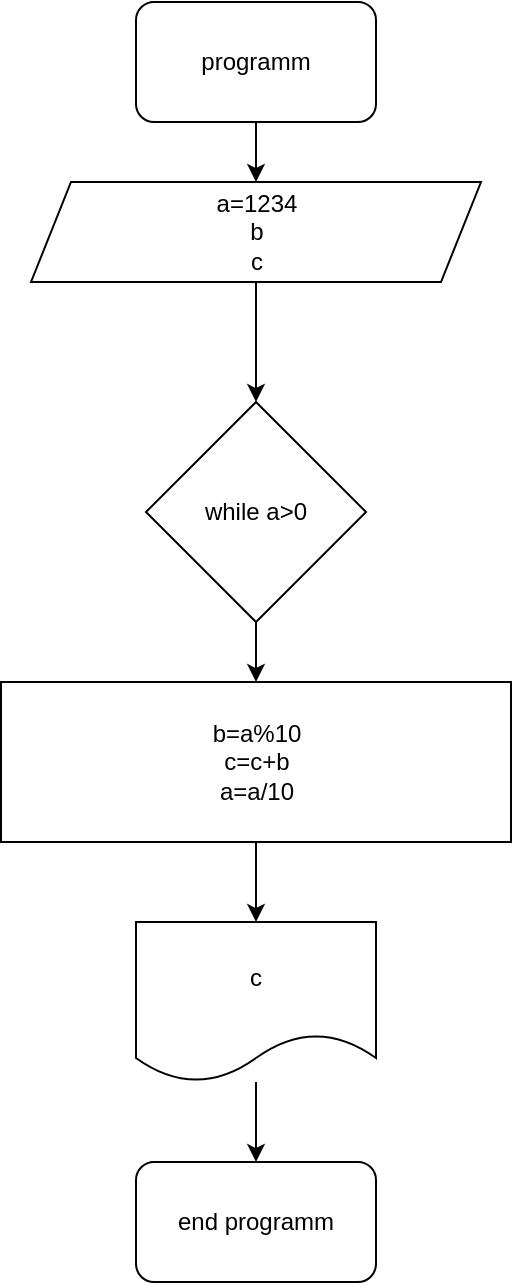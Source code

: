<mxfile version="15.0.2" type="device"><diagram id="5iyFnLn8VRFV93TvKcLz" name="Page-1"><mxGraphModel dx="1240" dy="643" grid="1" gridSize="10" guides="1" tooltips="1" connect="1" arrows="1" fold="1" page="1" pageScale="1" pageWidth="827" pageHeight="1169" math="0" shadow="0"><root><mxCell id="0"/><mxCell id="1" parent="0"/><mxCell id="f605KVULVPDJMMGQ-EG--3" value="" style="edgeStyle=orthogonalEdgeStyle;rounded=0;orthogonalLoop=1;jettySize=auto;html=1;" edge="1" parent="1" source="f605KVULVPDJMMGQ-EG--1" target="f605KVULVPDJMMGQ-EG--2"><mxGeometry relative="1" as="geometry"/></mxCell><mxCell id="f605KVULVPDJMMGQ-EG--1" value="programm" style="rounded=1;whiteSpace=wrap;html=1;" vertex="1" parent="1"><mxGeometry x="380" y="30" width="120" height="60" as="geometry"/></mxCell><mxCell id="f605KVULVPDJMMGQ-EG--19" value="" style="edgeStyle=orthogonalEdgeStyle;rounded=0;orthogonalLoop=1;jettySize=auto;html=1;" edge="1" parent="1" source="f605KVULVPDJMMGQ-EG--2"><mxGeometry relative="1" as="geometry"><mxPoint x="440" y="230" as="targetPoint"/></mxGeometry></mxCell><mxCell id="f605KVULVPDJMMGQ-EG--2" value="a=1234&lt;br&gt;b&lt;br&gt;c" style="shape=parallelogram;perimeter=parallelogramPerimeter;whiteSpace=wrap;html=1;fixedSize=1;" vertex="1" parent="1"><mxGeometry x="327.5" y="120" width="225" height="50" as="geometry"/></mxCell><mxCell id="f605KVULVPDJMMGQ-EG--23" value="" style="edgeStyle=orthogonalEdgeStyle;rounded=0;orthogonalLoop=1;jettySize=auto;html=1;" edge="1" parent="1" source="f605KVULVPDJMMGQ-EG--21" target="f605KVULVPDJMMGQ-EG--22"><mxGeometry relative="1" as="geometry"/></mxCell><mxCell id="f605KVULVPDJMMGQ-EG--21" value="while a&amp;gt;0" style="rhombus;whiteSpace=wrap;html=1;" vertex="1" parent="1"><mxGeometry x="385" y="230" width="110" height="110" as="geometry"/></mxCell><mxCell id="f605KVULVPDJMMGQ-EG--26" value="" style="edgeStyle=orthogonalEdgeStyle;rounded=0;orthogonalLoop=1;jettySize=auto;html=1;" edge="1" parent="1" source="f605KVULVPDJMMGQ-EG--22" target="f605KVULVPDJMMGQ-EG--25"><mxGeometry relative="1" as="geometry"/></mxCell><mxCell id="f605KVULVPDJMMGQ-EG--22" value="b=a%10&lt;br&gt;c=c+b&lt;br&gt;a=a/10" style="rounded=0;whiteSpace=wrap;html=1;" vertex="1" parent="1"><mxGeometry x="312.5" y="370" width="255" height="80" as="geometry"/></mxCell><mxCell id="f605KVULVPDJMMGQ-EG--24" value="end programm" style="rounded=1;whiteSpace=wrap;html=1;" vertex="1" parent="1"><mxGeometry x="380" y="610" width="120" height="60" as="geometry"/></mxCell><mxCell id="f605KVULVPDJMMGQ-EG--27" value="" style="edgeStyle=orthogonalEdgeStyle;rounded=0;orthogonalLoop=1;jettySize=auto;html=1;" edge="1" parent="1" source="f605KVULVPDJMMGQ-EG--25" target="f605KVULVPDJMMGQ-EG--24"><mxGeometry relative="1" as="geometry"/></mxCell><mxCell id="f605KVULVPDJMMGQ-EG--25" value="c" style="shape=document;whiteSpace=wrap;html=1;boundedLbl=1;" vertex="1" parent="1"><mxGeometry x="380" y="490" width="120" height="80" as="geometry"/></mxCell></root></mxGraphModel></diagram></mxfile>